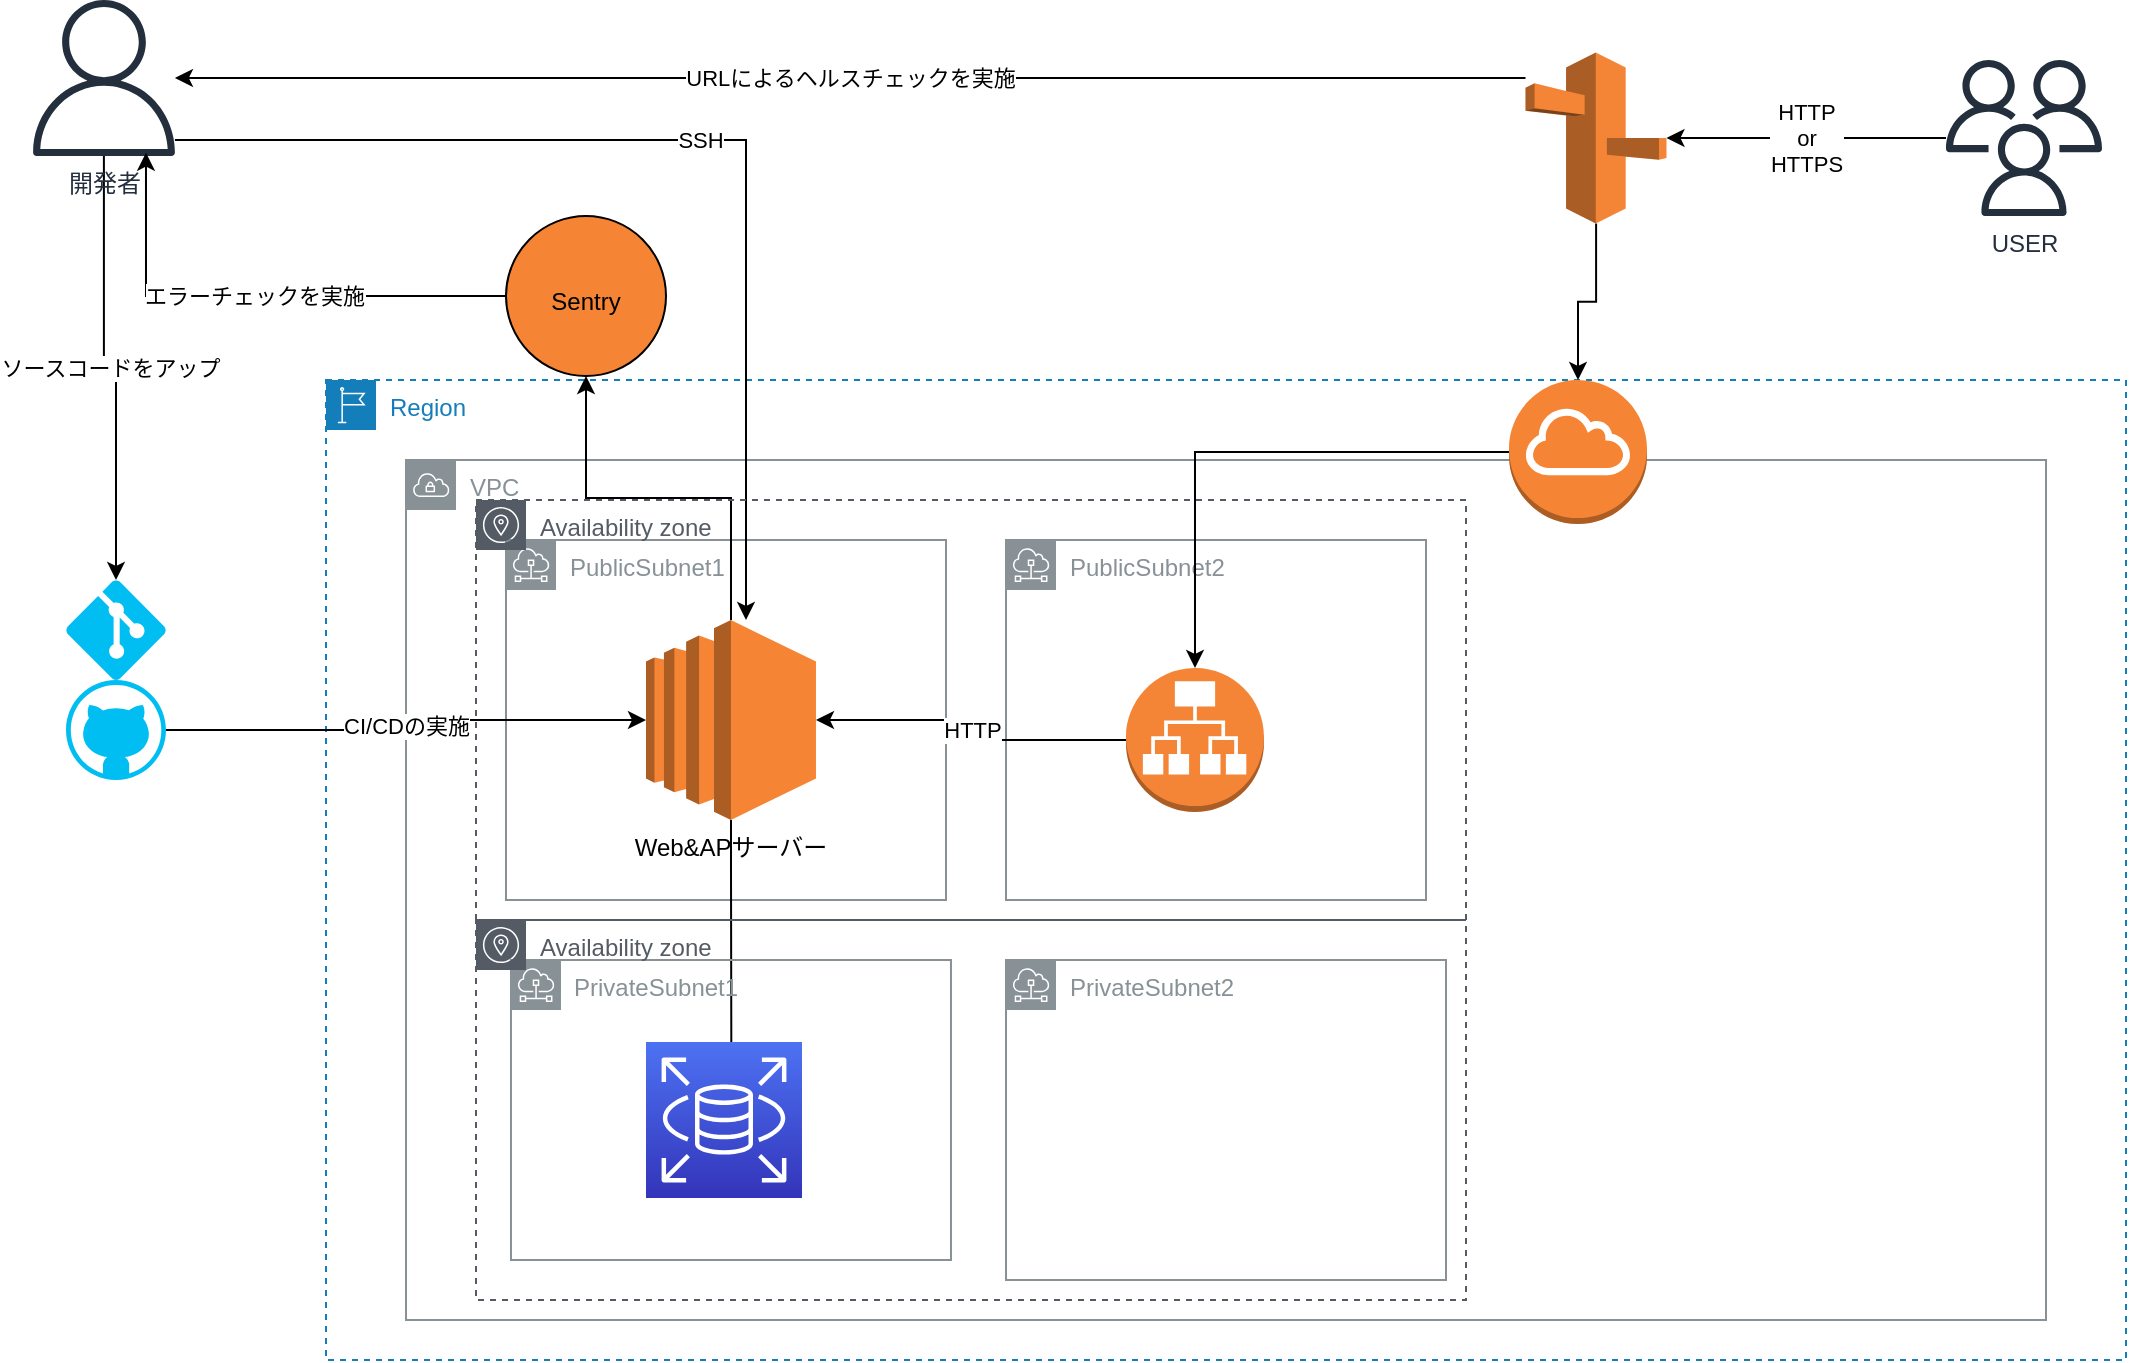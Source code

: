<mxfile version="21.5.0" type="github">
  <diagram id="Ht1M8jgEwFfnCIfOTk4-" name="Page-1">
    <mxGraphModel dx="1272" dy="687" grid="1" gridSize="10" guides="1" tooltips="1" connect="1" arrows="1" fold="1" page="1" pageScale="1" pageWidth="1169" pageHeight="827" math="0" shadow="0">
      <root>
        <mxCell id="0" />
        <mxCell id="1" parent="0" />
        <mxCell id="vV-NO9AcRxjhXUCKu1o--2" value="Region" style="points=[[0,0],[0.25,0],[0.5,0],[0.75,0],[1,0],[1,0.25],[1,0.5],[1,0.75],[1,1],[0.75,1],[0.5,1],[0.25,1],[0,1],[0,0.75],[0,0.5],[0,0.25]];outlineConnect=0;gradientColor=none;html=1;whiteSpace=wrap;fontSize=12;fontStyle=0;container=1;pointerEvents=0;collapsible=0;recursiveResize=0;shape=mxgraph.aws4.group;grIcon=mxgraph.aws4.group_region;strokeColor=#147EBA;fillColor=none;verticalAlign=top;align=left;spacingLeft=30;fontColor=#147EBA;dashed=1;" vertex="1" parent="1">
          <mxGeometry x="210" y="320" width="900" height="490" as="geometry" />
        </mxCell>
        <mxCell id="vV-NO9AcRxjhXUCKu1o--3" value="VPC" style="sketch=0;outlineConnect=0;gradientColor=none;html=1;whiteSpace=wrap;fontSize=12;fontStyle=0;shape=mxgraph.aws4.group;grIcon=mxgraph.aws4.group_vpc;strokeColor=#879196;fillColor=none;verticalAlign=top;align=left;spacingLeft=30;fontColor=#879196;dashed=0;" vertex="1" parent="1">
          <mxGeometry x="250" y="360" width="820" height="430" as="geometry" />
        </mxCell>
        <mxCell id="vV-NO9AcRxjhXUCKu1o--4" value="PublicSubnet1" style="sketch=0;outlineConnect=0;gradientColor=none;html=1;whiteSpace=wrap;fontSize=12;fontStyle=0;shape=mxgraph.aws4.group;grIcon=mxgraph.aws4.group_subnet;strokeColor=#879196;fillColor=none;verticalAlign=top;align=left;spacingLeft=30;fontColor=#879196;dashed=0;" vertex="1" parent="1">
          <mxGeometry x="300" y="400" width="220" height="180" as="geometry" />
        </mxCell>
        <mxCell id="vV-NO9AcRxjhXUCKu1o--27" value="" style="edgeStyle=orthogonalEdgeStyle;rounded=0;orthogonalLoop=1;jettySize=auto;html=1;" edge="1" parent="1" source="vV-NO9AcRxjhXUCKu1o--6" target="vV-NO9AcRxjhXUCKu1o--26">
          <mxGeometry relative="1" as="geometry" />
        </mxCell>
        <mxCell id="vV-NO9AcRxjhXUCKu1o--34" style="edgeStyle=orthogonalEdgeStyle;rounded=0;orthogonalLoop=1;jettySize=auto;html=1;entryX=0.258;entryY=0.474;entryDx=0;entryDy=0;entryPerimeter=0;" edge="1" parent="1" source="vV-NO9AcRxjhXUCKu1o--6" target="vV-NO9AcRxjhXUCKu1o--33">
          <mxGeometry relative="1" as="geometry" />
        </mxCell>
        <mxCell id="vV-NO9AcRxjhXUCKu1o--6" value="Web&amp;amp;APサーバー" style="outlineConnect=0;dashed=0;verticalLabelPosition=bottom;verticalAlign=top;align=center;html=1;shape=mxgraph.aws3.ec2;fillColor=#F58534;gradientColor=none;" vertex="1" parent="1">
          <mxGeometry x="370" y="440" width="84.99" height="100" as="geometry" />
        </mxCell>
        <mxCell id="vV-NO9AcRxjhXUCKu1o--12" value="HTTP&lt;br&gt;or&lt;br&gt;HTTPS" style="edgeStyle=orthogonalEdgeStyle;rounded=0;orthogonalLoop=1;jettySize=auto;html=1;entryX=1;entryY=0.5;entryDx=0;entryDy=0;entryPerimeter=0;" edge="1" parent="1" source="vV-NO9AcRxjhXUCKu1o--7" target="vV-NO9AcRxjhXUCKu1o--8">
          <mxGeometry relative="1" as="geometry" />
        </mxCell>
        <mxCell id="vV-NO9AcRxjhXUCKu1o--7" value="USER" style="sketch=0;outlineConnect=0;fontColor=#232F3E;gradientColor=none;fillColor=#232F3D;strokeColor=none;dashed=0;verticalLabelPosition=bottom;verticalAlign=top;align=center;html=1;fontSize=12;fontStyle=0;aspect=fixed;pointerEvents=1;shape=mxgraph.aws4.users;" vertex="1" parent="1">
          <mxGeometry x="1020" y="160" width="78" height="78" as="geometry" />
        </mxCell>
        <mxCell id="vV-NO9AcRxjhXUCKu1o--18" style="edgeStyle=orthogonalEdgeStyle;rounded=0;orthogonalLoop=1;jettySize=auto;html=1;" edge="1" parent="1" source="vV-NO9AcRxjhXUCKu1o--8" target="vV-NO9AcRxjhXUCKu1o--17">
          <mxGeometry relative="1" as="geometry" />
        </mxCell>
        <mxCell id="vV-NO9AcRxjhXUCKu1o--25" value="URLによるヘルスチェックを実施" style="edgeStyle=orthogonalEdgeStyle;rounded=0;orthogonalLoop=1;jettySize=auto;html=1;" edge="1" parent="1" source="vV-NO9AcRxjhXUCKu1o--8" target="vV-NO9AcRxjhXUCKu1o--15">
          <mxGeometry relative="1" as="geometry">
            <Array as="points">
              <mxPoint x="640" y="169" />
              <mxPoint x="640" y="169" />
            </Array>
          </mxGeometry>
        </mxCell>
        <mxCell id="vV-NO9AcRxjhXUCKu1o--8" value="" style="outlineConnect=0;dashed=0;verticalLabelPosition=bottom;verticalAlign=top;align=center;html=1;shape=mxgraph.aws3.route_53;fillColor=#F58536;gradientColor=none;" vertex="1" parent="1">
          <mxGeometry x="809.75" y="156.25" width="70.5" height="85.5" as="geometry" />
        </mxCell>
        <mxCell id="vV-NO9AcRxjhXUCKu1o--9" value="PublicSubnet2" style="sketch=0;outlineConnect=0;gradientColor=none;html=1;whiteSpace=wrap;fontSize=12;fontStyle=0;shape=mxgraph.aws4.group;grIcon=mxgraph.aws4.group_subnet;strokeColor=#879196;fillColor=none;verticalAlign=top;align=left;spacingLeft=30;fontColor=#879196;dashed=0;" vertex="1" parent="1">
          <mxGeometry x="550" y="400" width="210" height="180" as="geometry" />
        </mxCell>
        <mxCell id="vV-NO9AcRxjhXUCKu1o--14" value="HTTP" style="edgeStyle=orthogonalEdgeStyle;rounded=0;orthogonalLoop=1;jettySize=auto;html=1;entryX=1;entryY=0.5;entryDx=0;entryDy=0;entryPerimeter=0;" edge="1" parent="1" source="vV-NO9AcRxjhXUCKu1o--10" target="vV-NO9AcRxjhXUCKu1o--6">
          <mxGeometry relative="1" as="geometry" />
        </mxCell>
        <mxCell id="vV-NO9AcRxjhXUCKu1o--10" value="" style="outlineConnect=0;dashed=0;verticalLabelPosition=bottom;verticalAlign=top;align=center;html=1;shape=mxgraph.aws3.application_load_balancer;fillColor=#F58536;gradientColor=none;" vertex="1" parent="1">
          <mxGeometry x="610" y="464" width="69" height="72" as="geometry" />
        </mxCell>
        <mxCell id="vV-NO9AcRxjhXUCKu1o--16" value="SSH" style="edgeStyle=orthogonalEdgeStyle;rounded=0;orthogonalLoop=1;jettySize=auto;html=1;" edge="1" parent="1" source="vV-NO9AcRxjhXUCKu1o--15" target="vV-NO9AcRxjhXUCKu1o--6">
          <mxGeometry relative="1" as="geometry">
            <Array as="points">
              <mxPoint x="420" y="200" />
            </Array>
          </mxGeometry>
        </mxCell>
        <mxCell id="vV-NO9AcRxjhXUCKu1o--23" value="ソースコードをアップ" style="edgeStyle=orthogonalEdgeStyle;rounded=0;orthogonalLoop=1;jettySize=auto;html=1;entryX=0.5;entryY=0;entryDx=0;entryDy=0;entryPerimeter=0;" edge="1" parent="1" source="vV-NO9AcRxjhXUCKu1o--15" target="vV-NO9AcRxjhXUCKu1o--20">
          <mxGeometry relative="1" as="geometry" />
        </mxCell>
        <mxCell id="vV-NO9AcRxjhXUCKu1o--15" value="開発者" style="sketch=0;outlineConnect=0;fontColor=#232F3E;gradientColor=none;fillColor=#232F3D;strokeColor=none;dashed=0;verticalLabelPosition=bottom;verticalAlign=top;align=center;html=1;fontSize=12;fontStyle=0;aspect=fixed;pointerEvents=1;shape=mxgraph.aws4.user;" vertex="1" parent="1">
          <mxGeometry x="60" y="130" width="78" height="78" as="geometry" />
        </mxCell>
        <mxCell id="vV-NO9AcRxjhXUCKu1o--19" style="edgeStyle=orthogonalEdgeStyle;rounded=0;orthogonalLoop=1;jettySize=auto;html=1;" edge="1" parent="1" source="vV-NO9AcRxjhXUCKu1o--17" target="vV-NO9AcRxjhXUCKu1o--10">
          <mxGeometry relative="1" as="geometry" />
        </mxCell>
        <mxCell id="vV-NO9AcRxjhXUCKu1o--17" value="" style="outlineConnect=0;dashed=0;verticalLabelPosition=bottom;verticalAlign=top;align=center;html=1;shape=mxgraph.aws3.internet_gateway;fillColor=#F58534;gradientColor=none;" vertex="1" parent="1">
          <mxGeometry x="801.5" y="320" width="69" height="72" as="geometry" />
        </mxCell>
        <mxCell id="vV-NO9AcRxjhXUCKu1o--20" value="" style="verticalLabelPosition=bottom;html=1;verticalAlign=top;align=center;strokeColor=none;fillColor=#00BEF2;shape=mxgraph.azure.git_repository;" vertex="1" parent="1">
          <mxGeometry x="80" y="420" width="50" height="50" as="geometry" />
        </mxCell>
        <mxCell id="vV-NO9AcRxjhXUCKu1o--24" value="CI/CDの実施" style="edgeStyle=orthogonalEdgeStyle;rounded=0;orthogonalLoop=1;jettySize=auto;html=1;entryX=0;entryY=0.5;entryDx=0;entryDy=0;entryPerimeter=0;" edge="1" parent="1" source="vV-NO9AcRxjhXUCKu1o--21" target="vV-NO9AcRxjhXUCKu1o--6">
          <mxGeometry relative="1" as="geometry" />
        </mxCell>
        <mxCell id="vV-NO9AcRxjhXUCKu1o--21" value="" style="verticalLabelPosition=bottom;html=1;verticalAlign=top;align=center;strokeColor=none;fillColor=#00BEF2;shape=mxgraph.azure.github_code;pointerEvents=1;" vertex="1" parent="1">
          <mxGeometry x="80" y="470" width="50" height="50" as="geometry" />
        </mxCell>
        <mxCell id="vV-NO9AcRxjhXUCKu1o--28" value="エラーチェックを実施" style="edgeStyle=orthogonalEdgeStyle;rounded=0;orthogonalLoop=1;jettySize=auto;html=1;entryX=0.796;entryY=0.979;entryDx=0;entryDy=0;entryPerimeter=0;" edge="1" parent="1" source="vV-NO9AcRxjhXUCKu1o--26" target="vV-NO9AcRxjhXUCKu1o--15">
          <mxGeometry relative="1" as="geometry">
            <Array as="points">
              <mxPoint x="120" y="278" />
            </Array>
          </mxGeometry>
        </mxCell>
        <mxCell id="vV-NO9AcRxjhXUCKu1o--26" value="&lt;br&gt;&lt;br&gt;Sentry" style="ellipse;whiteSpace=wrap;html=1;verticalAlign=top;fillColor=#F58534;dashed=0;gradientColor=none;" vertex="1" parent="1">
          <mxGeometry x="300" y="238" width="80" height="80" as="geometry" />
        </mxCell>
        <mxCell id="vV-NO9AcRxjhXUCKu1o--29" value="Availability zone" style="sketch=0;outlineConnect=0;gradientColor=none;html=1;whiteSpace=wrap;fontSize=12;fontStyle=0;shape=mxgraph.aws4.group;grIcon=mxgraph.aws4.group_availability_zone;strokeColor=#545B64;fillColor=none;verticalAlign=top;align=left;spacingLeft=30;fontColor=#545B64;dashed=1;" vertex="1" parent="1">
          <mxGeometry x="285" y="380" width="495" height="210" as="geometry" />
        </mxCell>
        <mxCell id="vV-NO9AcRxjhXUCKu1o--30" value="PrivateSubnet1" style="sketch=0;outlineConnect=0;gradientColor=none;html=1;whiteSpace=wrap;fontSize=12;fontStyle=0;shape=mxgraph.aws4.group;grIcon=mxgraph.aws4.group_subnet;strokeColor=#879196;fillColor=none;verticalAlign=top;align=left;spacingLeft=30;fontColor=#879196;dashed=0;" vertex="1" parent="1">
          <mxGeometry x="302.49" y="610" width="220" height="150" as="geometry" />
        </mxCell>
        <mxCell id="vV-NO9AcRxjhXUCKu1o--31" value="PrivateSubnet2" style="sketch=0;outlineConnect=0;gradientColor=none;html=1;whiteSpace=wrap;fontSize=12;fontStyle=0;shape=mxgraph.aws4.group;grIcon=mxgraph.aws4.group_subnet;strokeColor=#879196;fillColor=none;verticalAlign=top;align=left;spacingLeft=30;fontColor=#879196;dashed=0;" vertex="1" parent="1">
          <mxGeometry x="550" y="610" width="220" height="160" as="geometry" />
        </mxCell>
        <mxCell id="vV-NO9AcRxjhXUCKu1o--32" value="" style="sketch=0;points=[[0,0,0],[0.25,0,0],[0.5,0,0],[0.75,0,0],[1,0,0],[0,1,0],[0.25,1,0],[0.5,1,0],[0.75,1,0],[1,1,0],[0,0.25,0],[0,0.5,0],[0,0.75,0],[1,0.25,0],[1,0.5,0],[1,0.75,0]];outlineConnect=0;fontColor=#232F3E;gradientColor=#4D72F3;gradientDirection=north;fillColor=#3334B9;strokeColor=#ffffff;dashed=0;verticalLabelPosition=bottom;verticalAlign=top;align=center;html=1;fontSize=12;fontStyle=0;aspect=fixed;shape=mxgraph.aws4.resourceIcon;resIcon=mxgraph.aws4.rds;" vertex="1" parent="1">
          <mxGeometry x="370" y="651" width="78" height="78" as="geometry" />
        </mxCell>
        <mxCell id="vV-NO9AcRxjhXUCKu1o--33" value="Availability zone" style="sketch=0;outlineConnect=0;gradientColor=none;html=1;whiteSpace=wrap;fontSize=12;fontStyle=0;shape=mxgraph.aws4.group;grIcon=mxgraph.aws4.group_availability_zone;strokeColor=#545B64;fillColor=none;verticalAlign=top;align=left;spacingLeft=30;fontColor=#545B64;dashed=1;" vertex="1" parent="1">
          <mxGeometry x="285" y="590" width="495" height="190" as="geometry" />
        </mxCell>
      </root>
    </mxGraphModel>
  </diagram>
</mxfile>
